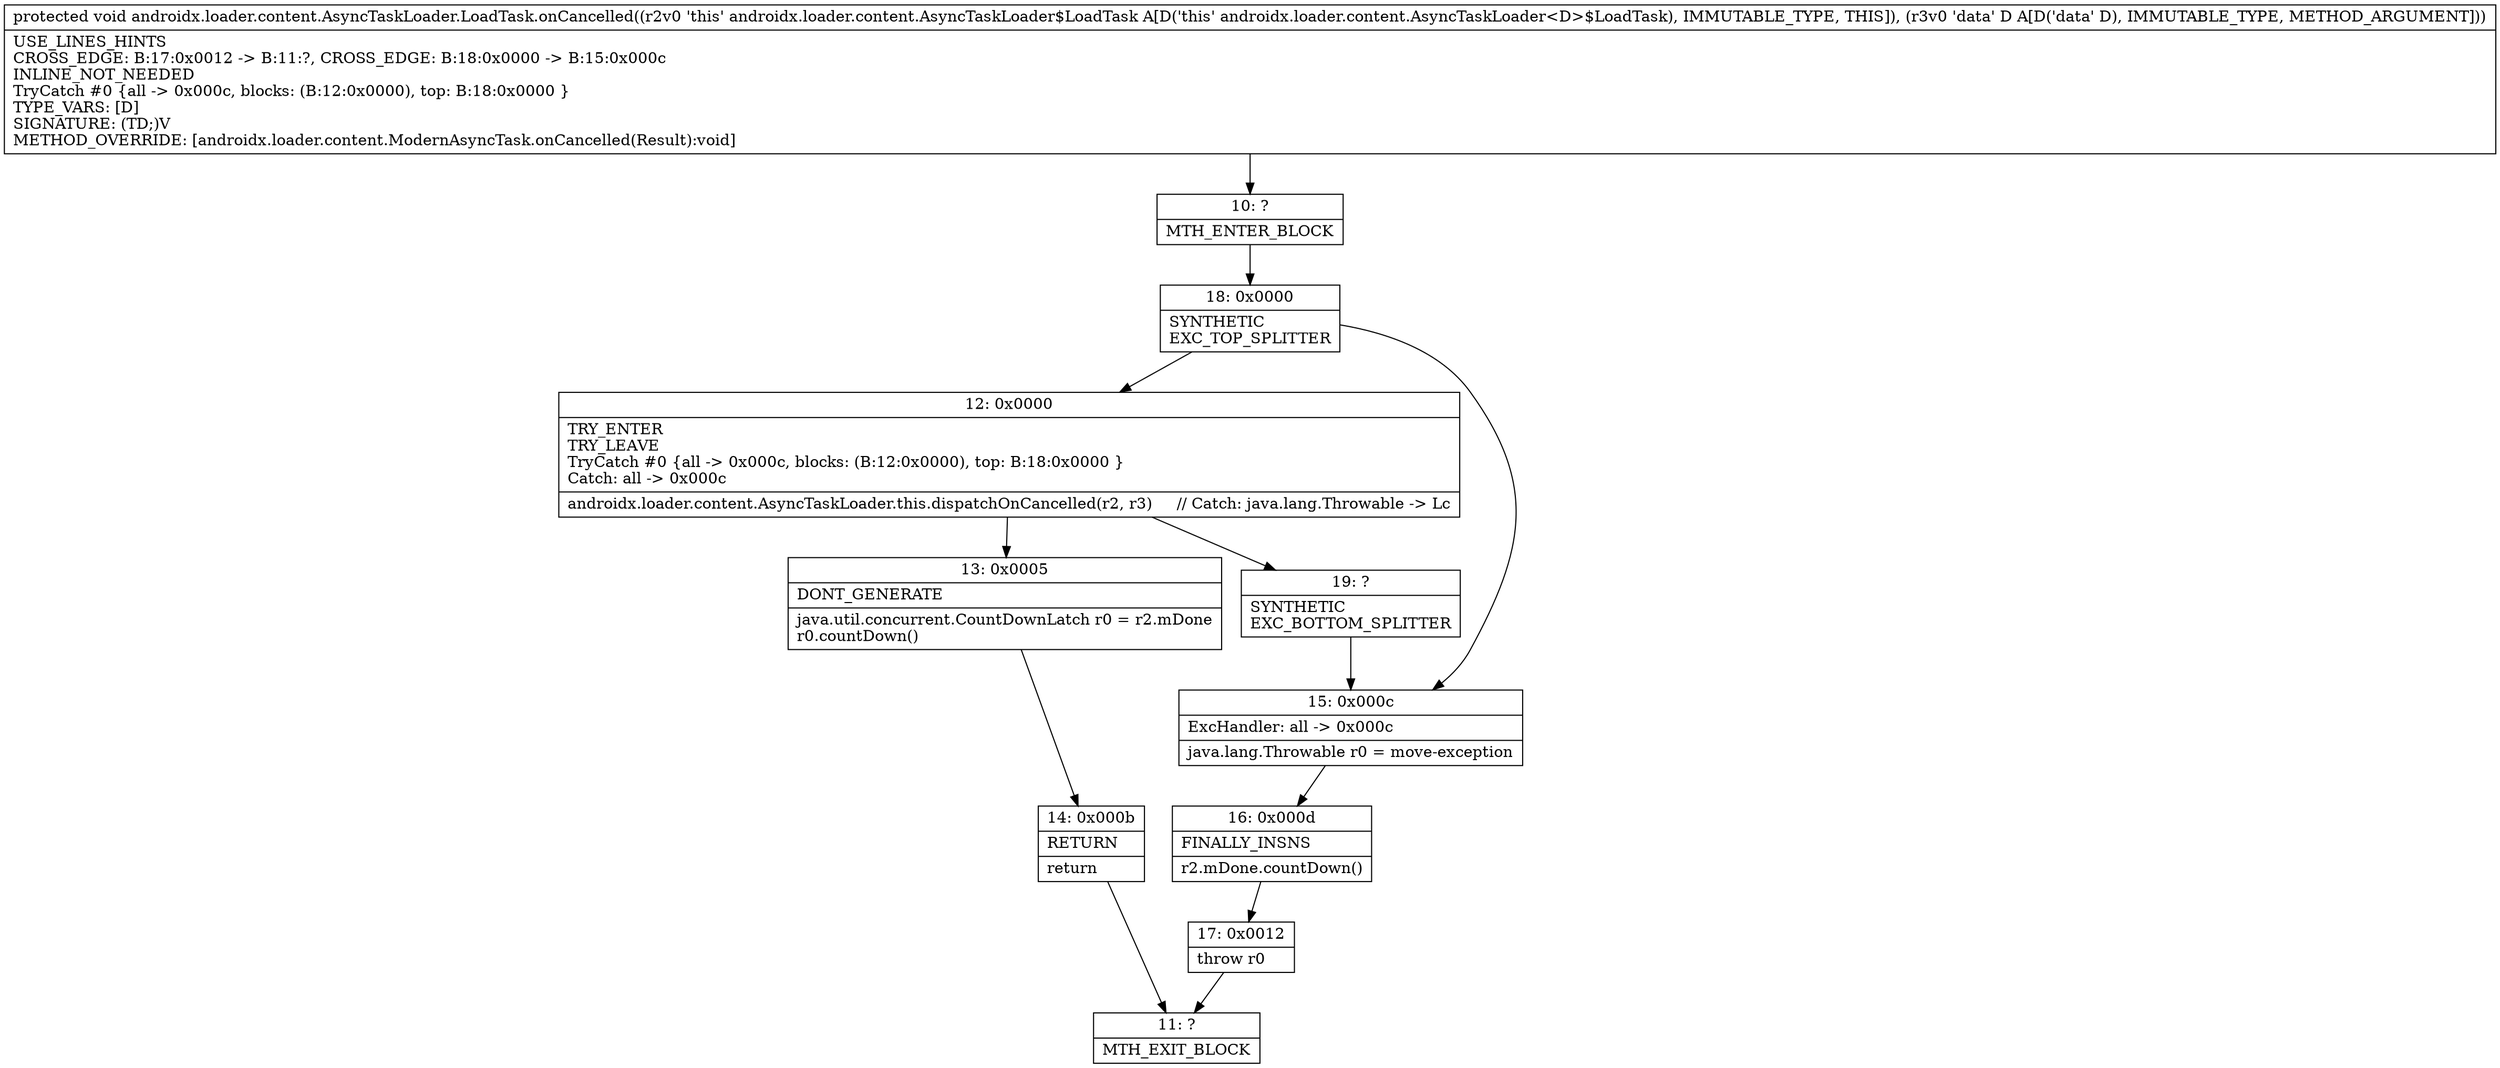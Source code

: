 digraph "CFG forandroidx.loader.content.AsyncTaskLoader.LoadTask.onCancelled(Ljava\/lang\/Object;)V" {
Node_10 [shape=record,label="{10\:\ ?|MTH_ENTER_BLOCK\l}"];
Node_18 [shape=record,label="{18\:\ 0x0000|SYNTHETIC\lEXC_TOP_SPLITTER\l}"];
Node_12 [shape=record,label="{12\:\ 0x0000|TRY_ENTER\lTRY_LEAVE\lTryCatch #0 \{all \-\> 0x000c, blocks: (B:12:0x0000), top: B:18:0x0000 \}\lCatch: all \-\> 0x000c\l|androidx.loader.content.AsyncTaskLoader.this.dispatchOnCancelled(r2, r3)     \/\/ Catch: java.lang.Throwable \-\> Lc\l}"];
Node_13 [shape=record,label="{13\:\ 0x0005|DONT_GENERATE\l|java.util.concurrent.CountDownLatch r0 = r2.mDone\lr0.countDown()\l}"];
Node_14 [shape=record,label="{14\:\ 0x000b|RETURN\l|return\l}"];
Node_11 [shape=record,label="{11\:\ ?|MTH_EXIT_BLOCK\l}"];
Node_19 [shape=record,label="{19\:\ ?|SYNTHETIC\lEXC_BOTTOM_SPLITTER\l}"];
Node_15 [shape=record,label="{15\:\ 0x000c|ExcHandler: all \-\> 0x000c\l|java.lang.Throwable r0 = move\-exception\l}"];
Node_16 [shape=record,label="{16\:\ 0x000d|FINALLY_INSNS\l|r2.mDone.countDown()\l}"];
Node_17 [shape=record,label="{17\:\ 0x0012|throw r0\l}"];
MethodNode[shape=record,label="{protected void androidx.loader.content.AsyncTaskLoader.LoadTask.onCancelled((r2v0 'this' androidx.loader.content.AsyncTaskLoader$LoadTask A[D('this' androidx.loader.content.AsyncTaskLoader\<D\>$LoadTask), IMMUTABLE_TYPE, THIS]), (r3v0 'data' D A[D('data' D), IMMUTABLE_TYPE, METHOD_ARGUMENT]))  | USE_LINES_HINTS\lCROSS_EDGE: B:17:0x0012 \-\> B:11:?, CROSS_EDGE: B:18:0x0000 \-\> B:15:0x000c\lINLINE_NOT_NEEDED\lTryCatch #0 \{all \-\> 0x000c, blocks: (B:12:0x0000), top: B:18:0x0000 \}\lTYPE_VARS: [D]\lSIGNATURE: (TD;)V\lMETHOD_OVERRIDE: [androidx.loader.content.ModernAsyncTask.onCancelled(Result):void]\l}"];
MethodNode -> Node_10;Node_10 -> Node_18;
Node_18 -> Node_12;
Node_18 -> Node_15;
Node_12 -> Node_13;
Node_12 -> Node_19;
Node_13 -> Node_14;
Node_14 -> Node_11;
Node_19 -> Node_15;
Node_15 -> Node_16;
Node_16 -> Node_17;
Node_17 -> Node_11;
}

